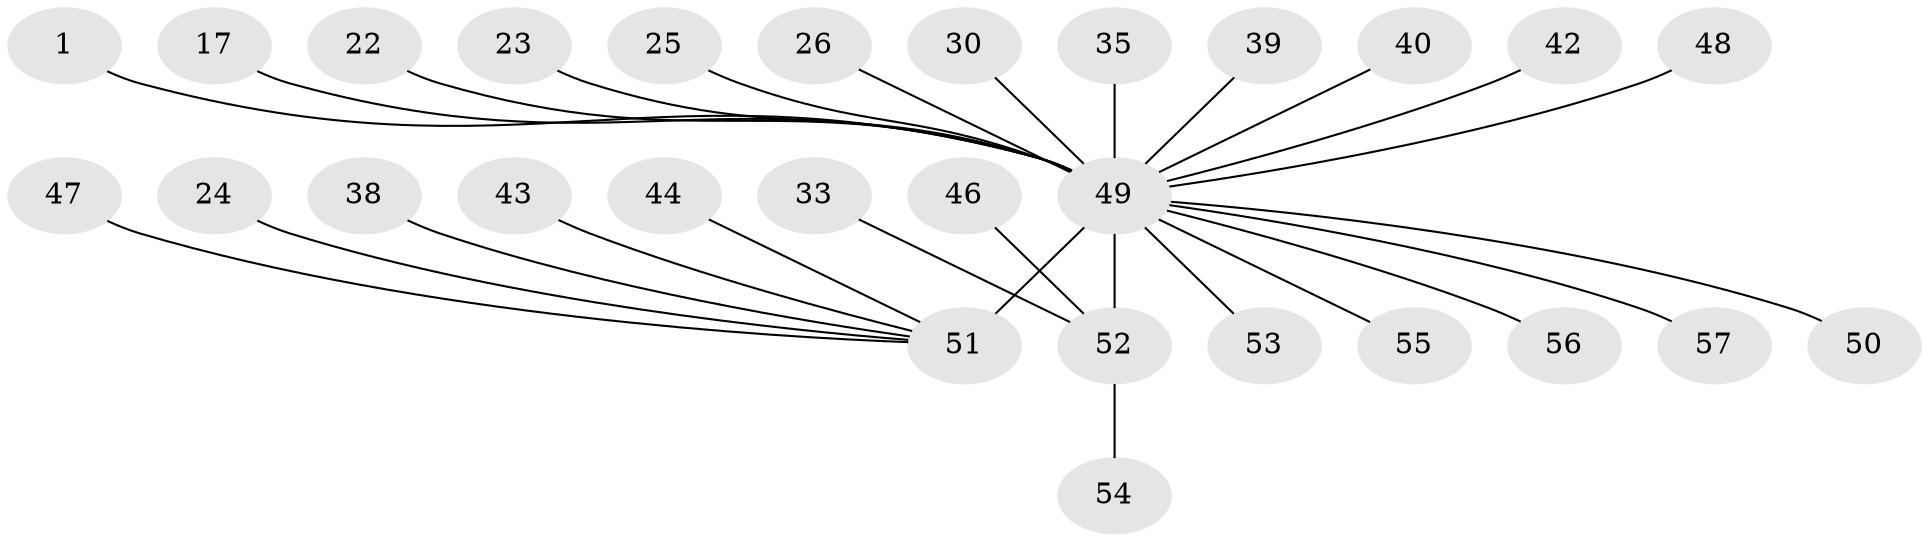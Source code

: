 // original degree distribution, {1: 0.45614035087719296, 9: 0.017543859649122806, 8: 0.03508771929824561, 5: 0.03508771929824561, 7: 0.017543859649122806, 4: 0.10526315789473684, 14: 0.017543859649122806, 2: 0.21052631578947367, 3: 0.07017543859649122, 10: 0.017543859649122806, 6: 0.017543859649122806}
// Generated by graph-tools (version 1.1) at 2025/46/03/09/25 04:46:53]
// undirected, 28 vertices, 27 edges
graph export_dot {
graph [start="1"]
  node [color=gray90,style=filled];
  1;
  17;
  22;
  23;
  24;
  25;
  26;
  30 [super="+29"];
  33;
  35;
  38;
  39;
  40 [super="+36"];
  42;
  43;
  44 [super="+10"];
  46;
  47 [super="+15"];
  48;
  49 [super="+34+16+32+11+37"];
  50;
  51 [super="+5"];
  52 [super="+13+45+20"];
  53 [super="+8"];
  54;
  55 [super="+41"];
  56;
  57;
  1 -- 49;
  17 -- 49;
  22 -- 49;
  23 -- 49;
  24 -- 51;
  25 -- 49;
  26 -- 49;
  30 -- 49;
  33 -- 52;
  35 -- 49 [weight=2];
  38 -- 51;
  39 -- 49;
  40 -- 49 [weight=2];
  42 -- 49 [weight=2];
  43 -- 51;
  44 -- 51;
  46 -- 52;
  47 -- 51;
  48 -- 49;
  49 -- 52 [weight=12];
  49 -- 56;
  49 -- 57;
  49 -- 55 [weight=2];
  49 -- 53;
  49 -- 50;
  49 -- 51 [weight=7];
  52 -- 54;
}

